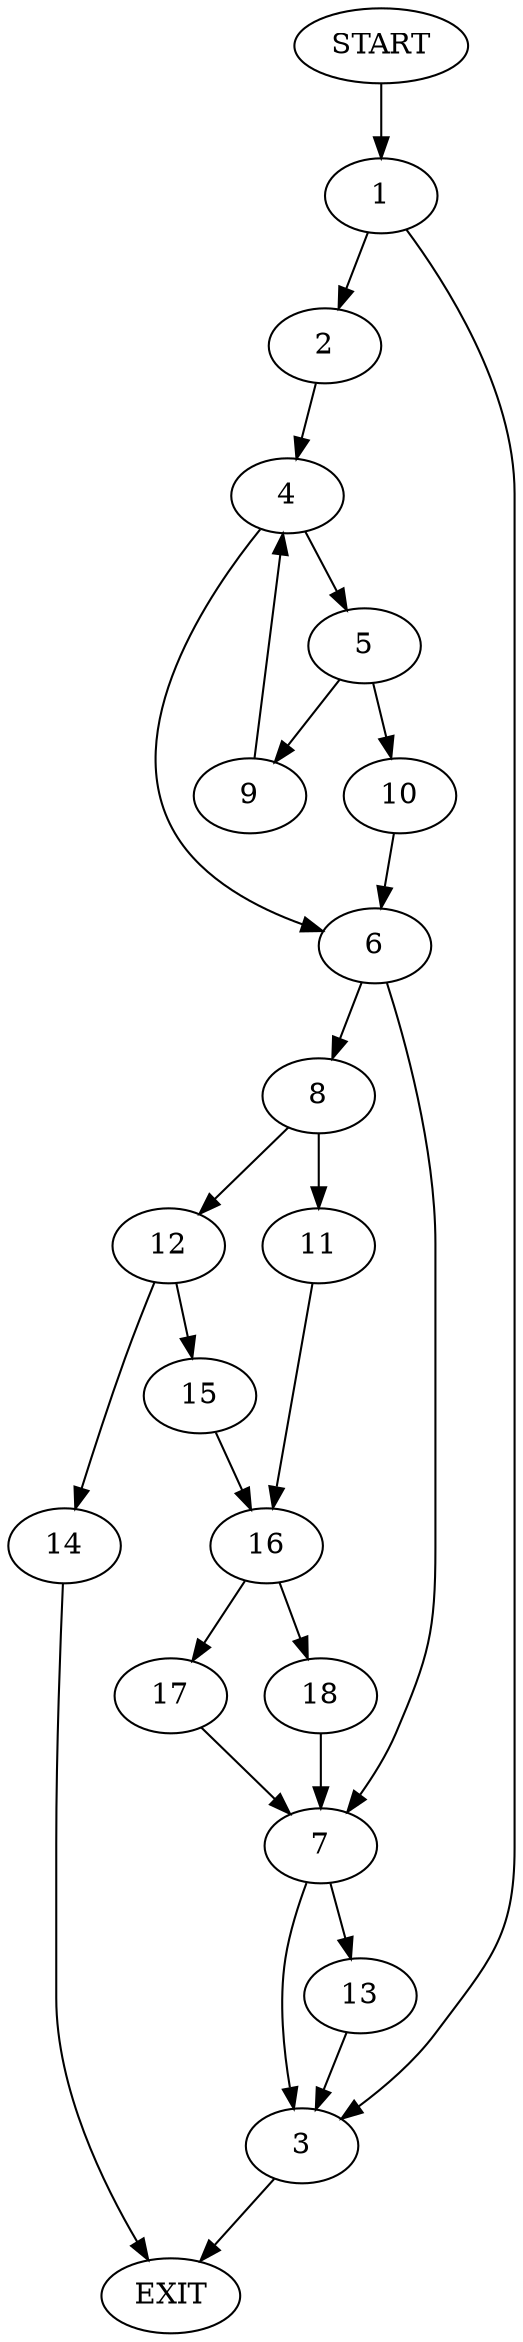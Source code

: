 digraph {
0 [label="START"]
19 [label="EXIT"]
0 -> 1
1 -> 2
1 -> 3
2 -> 4
3 -> 19
4 -> 5
4 -> 6
6 -> 7
6 -> 8
5 -> 9
5 -> 10
9 -> 4
10 -> 6
8 -> 11
8 -> 12
7 -> 13
7 -> 3
12 -> 14
12 -> 15
11 -> 16
16 -> 17
16 -> 18
14 -> 19
15 -> 16
18 -> 7
17 -> 7
13 -> 3
}
